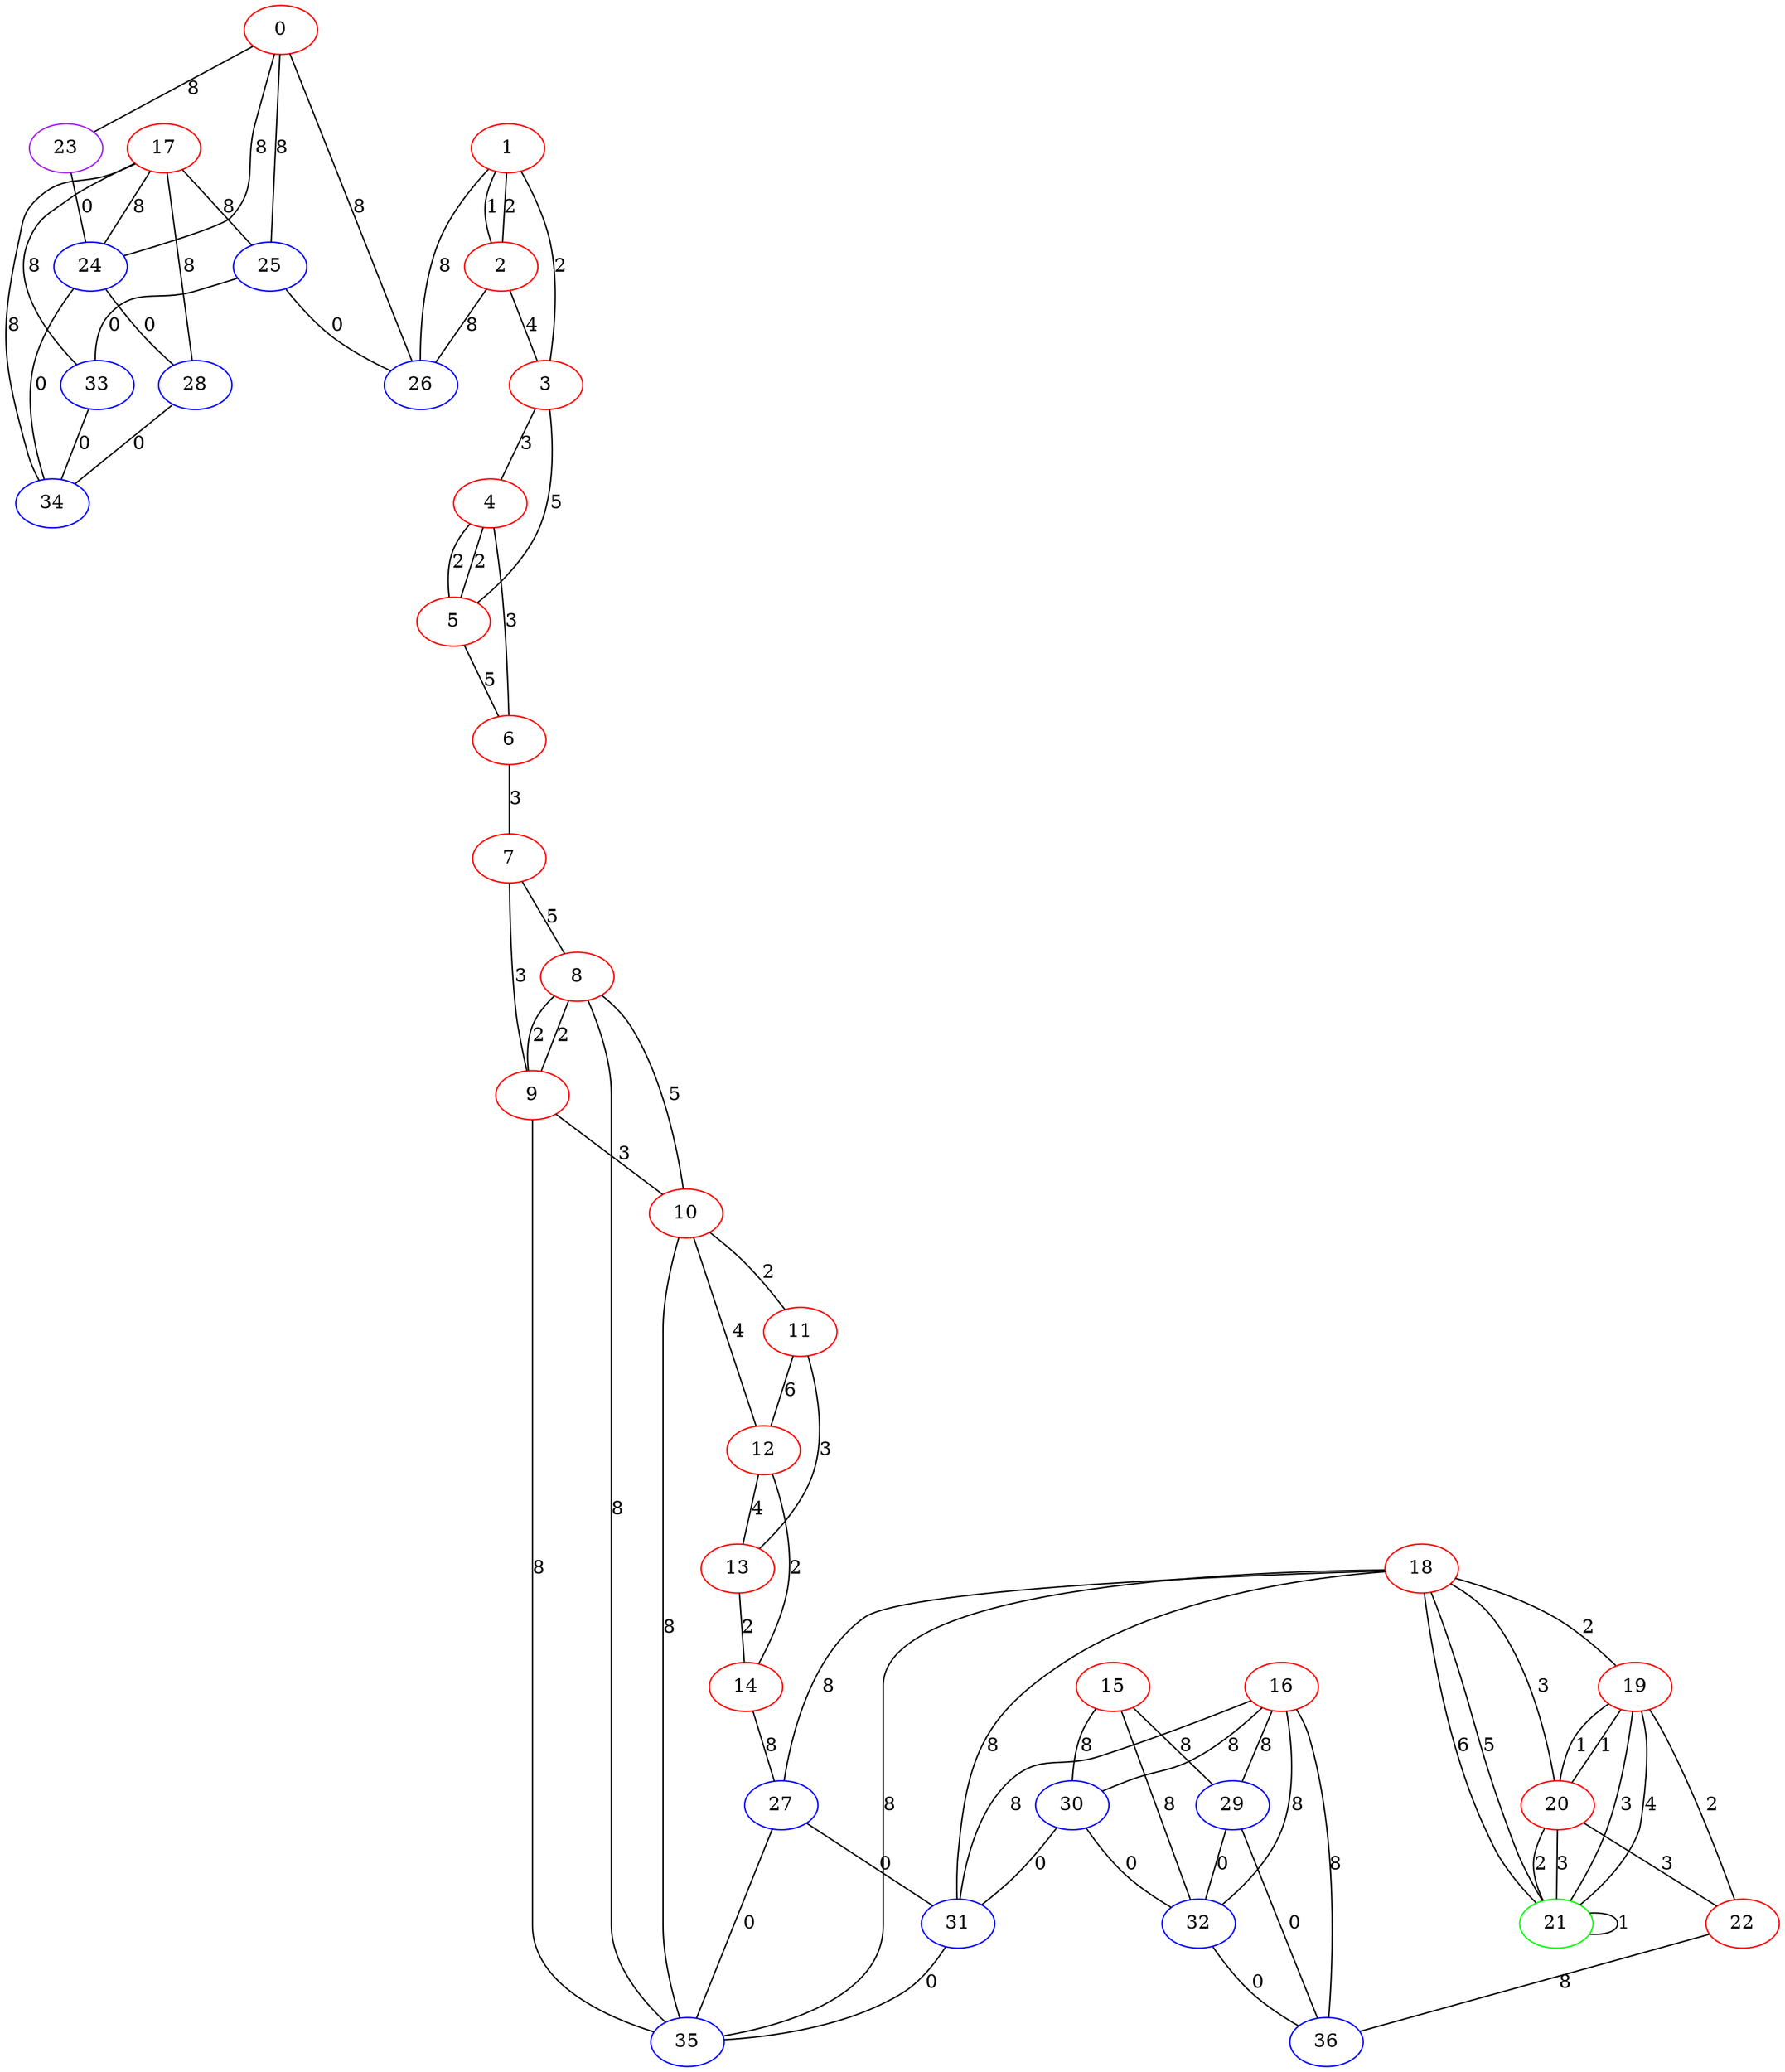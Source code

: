 graph "" {
0 [color=red, weight=1];
1 [color=red, weight=1];
2 [color=red, weight=1];
3 [color=red, weight=1];
4 [color=red, weight=1];
5 [color=red, weight=1];
6 [color=red, weight=1];
7 [color=red, weight=1];
8 [color=red, weight=1];
9 [color=red, weight=1];
10 [color=red, weight=1];
11 [color=red, weight=1];
12 [color=red, weight=1];
13 [color=red, weight=1];
14 [color=red, weight=1];
15 [color=red, weight=1];
16 [color=red, weight=1];
17 [color=red, weight=1];
18 [color=red, weight=1];
19 [color=red, weight=1];
20 [color=red, weight=1];
21 [color=green, weight=2];
22 [color=red, weight=1];
23 [color=purple, weight=4];
24 [color=blue, weight=3];
25 [color=blue, weight=3];
26 [color=blue, weight=3];
27 [color=blue, weight=3];
28 [color=blue, weight=3];
29 [color=blue, weight=3];
30 [color=blue, weight=3];
31 [color=blue, weight=3];
32 [color=blue, weight=3];
33 [color=blue, weight=3];
34 [color=blue, weight=3];
35 [color=blue, weight=3];
36 [color=blue, weight=3];
0 -- 24  [key=0, label=8];
0 -- 25  [key=0, label=8];
0 -- 26  [key=0, label=8];
0 -- 23  [key=0, label=8];
1 -- 2  [key=0, label=2];
1 -- 2  [key=1, label=1];
1 -- 3  [key=0, label=2];
1 -- 26  [key=0, label=8];
2 -- 26  [key=0, label=8];
2 -- 3  [key=0, label=4];
3 -- 4  [key=0, label=3];
3 -- 5  [key=0, label=5];
4 -- 5  [key=0, label=2];
4 -- 5  [key=1, label=2];
4 -- 6  [key=0, label=3];
5 -- 6  [key=0, label=5];
6 -- 7  [key=0, label=3];
7 -- 8  [key=0, label=5];
7 -- 9  [key=0, label=3];
8 -- 9  [key=0, label=2];
8 -- 9  [key=1, label=2];
8 -- 10  [key=0, label=5];
8 -- 35  [key=0, label=8];
9 -- 10  [key=0, label=3];
9 -- 35  [key=0, label=8];
10 -- 11  [key=0, label=2];
10 -- 12  [key=0, label=4];
10 -- 35  [key=0, label=8];
11 -- 12  [key=0, label=6];
11 -- 13  [key=0, label=3];
12 -- 13  [key=0, label=4];
12 -- 14  [key=0, label=2];
13 -- 14  [key=0, label=2];
14 -- 27  [key=0, label=8];
15 -- 32  [key=0, label=8];
15 -- 29  [key=0, label=8];
15 -- 30  [key=0, label=8];
16 -- 32  [key=0, label=8];
16 -- 36  [key=0, label=8];
16 -- 29  [key=0, label=8];
16 -- 30  [key=0, label=8];
16 -- 31  [key=0, label=8];
17 -- 24  [key=0, label=8];
17 -- 25  [key=0, label=8];
17 -- 34  [key=0, label=8];
17 -- 28  [key=0, label=8];
17 -- 33  [key=0, label=8];
18 -- 35  [key=0, label=8];
18 -- 19  [key=0, label=2];
18 -- 20  [key=0, label=3];
18 -- 21  [key=0, label=5];
18 -- 21  [key=1, label=6];
18 -- 27  [key=0, label=8];
18 -- 31  [key=0, label=8];
19 -- 20  [key=0, label=1];
19 -- 20  [key=1, label=1];
19 -- 21  [key=0, label=3];
19 -- 21  [key=1, label=4];
19 -- 22  [key=0, label=2];
20 -- 21  [key=0, label=2];
20 -- 21  [key=1, label=3];
20 -- 22  [key=0, label=3];
21 -- 21  [key=0, label=1];
22 -- 36  [key=0, label=8];
23 -- 24  [key=0, label=0];
24 -- 34  [key=0, label=0];
24 -- 28  [key=0, label=0];
25 -- 33  [key=0, label=0];
25 -- 26  [key=0, label=0];
27 -- 35  [key=0, label=0];
27 -- 31  [key=0, label=0];
28 -- 34  [key=0, label=0];
29 -- 32  [key=0, label=0];
29 -- 36  [key=0, label=0];
30 -- 32  [key=0, label=0];
30 -- 31  [key=0, label=0];
31 -- 35  [key=0, label=0];
32 -- 36  [key=0, label=0];
33 -- 34  [key=0, label=0];
}
